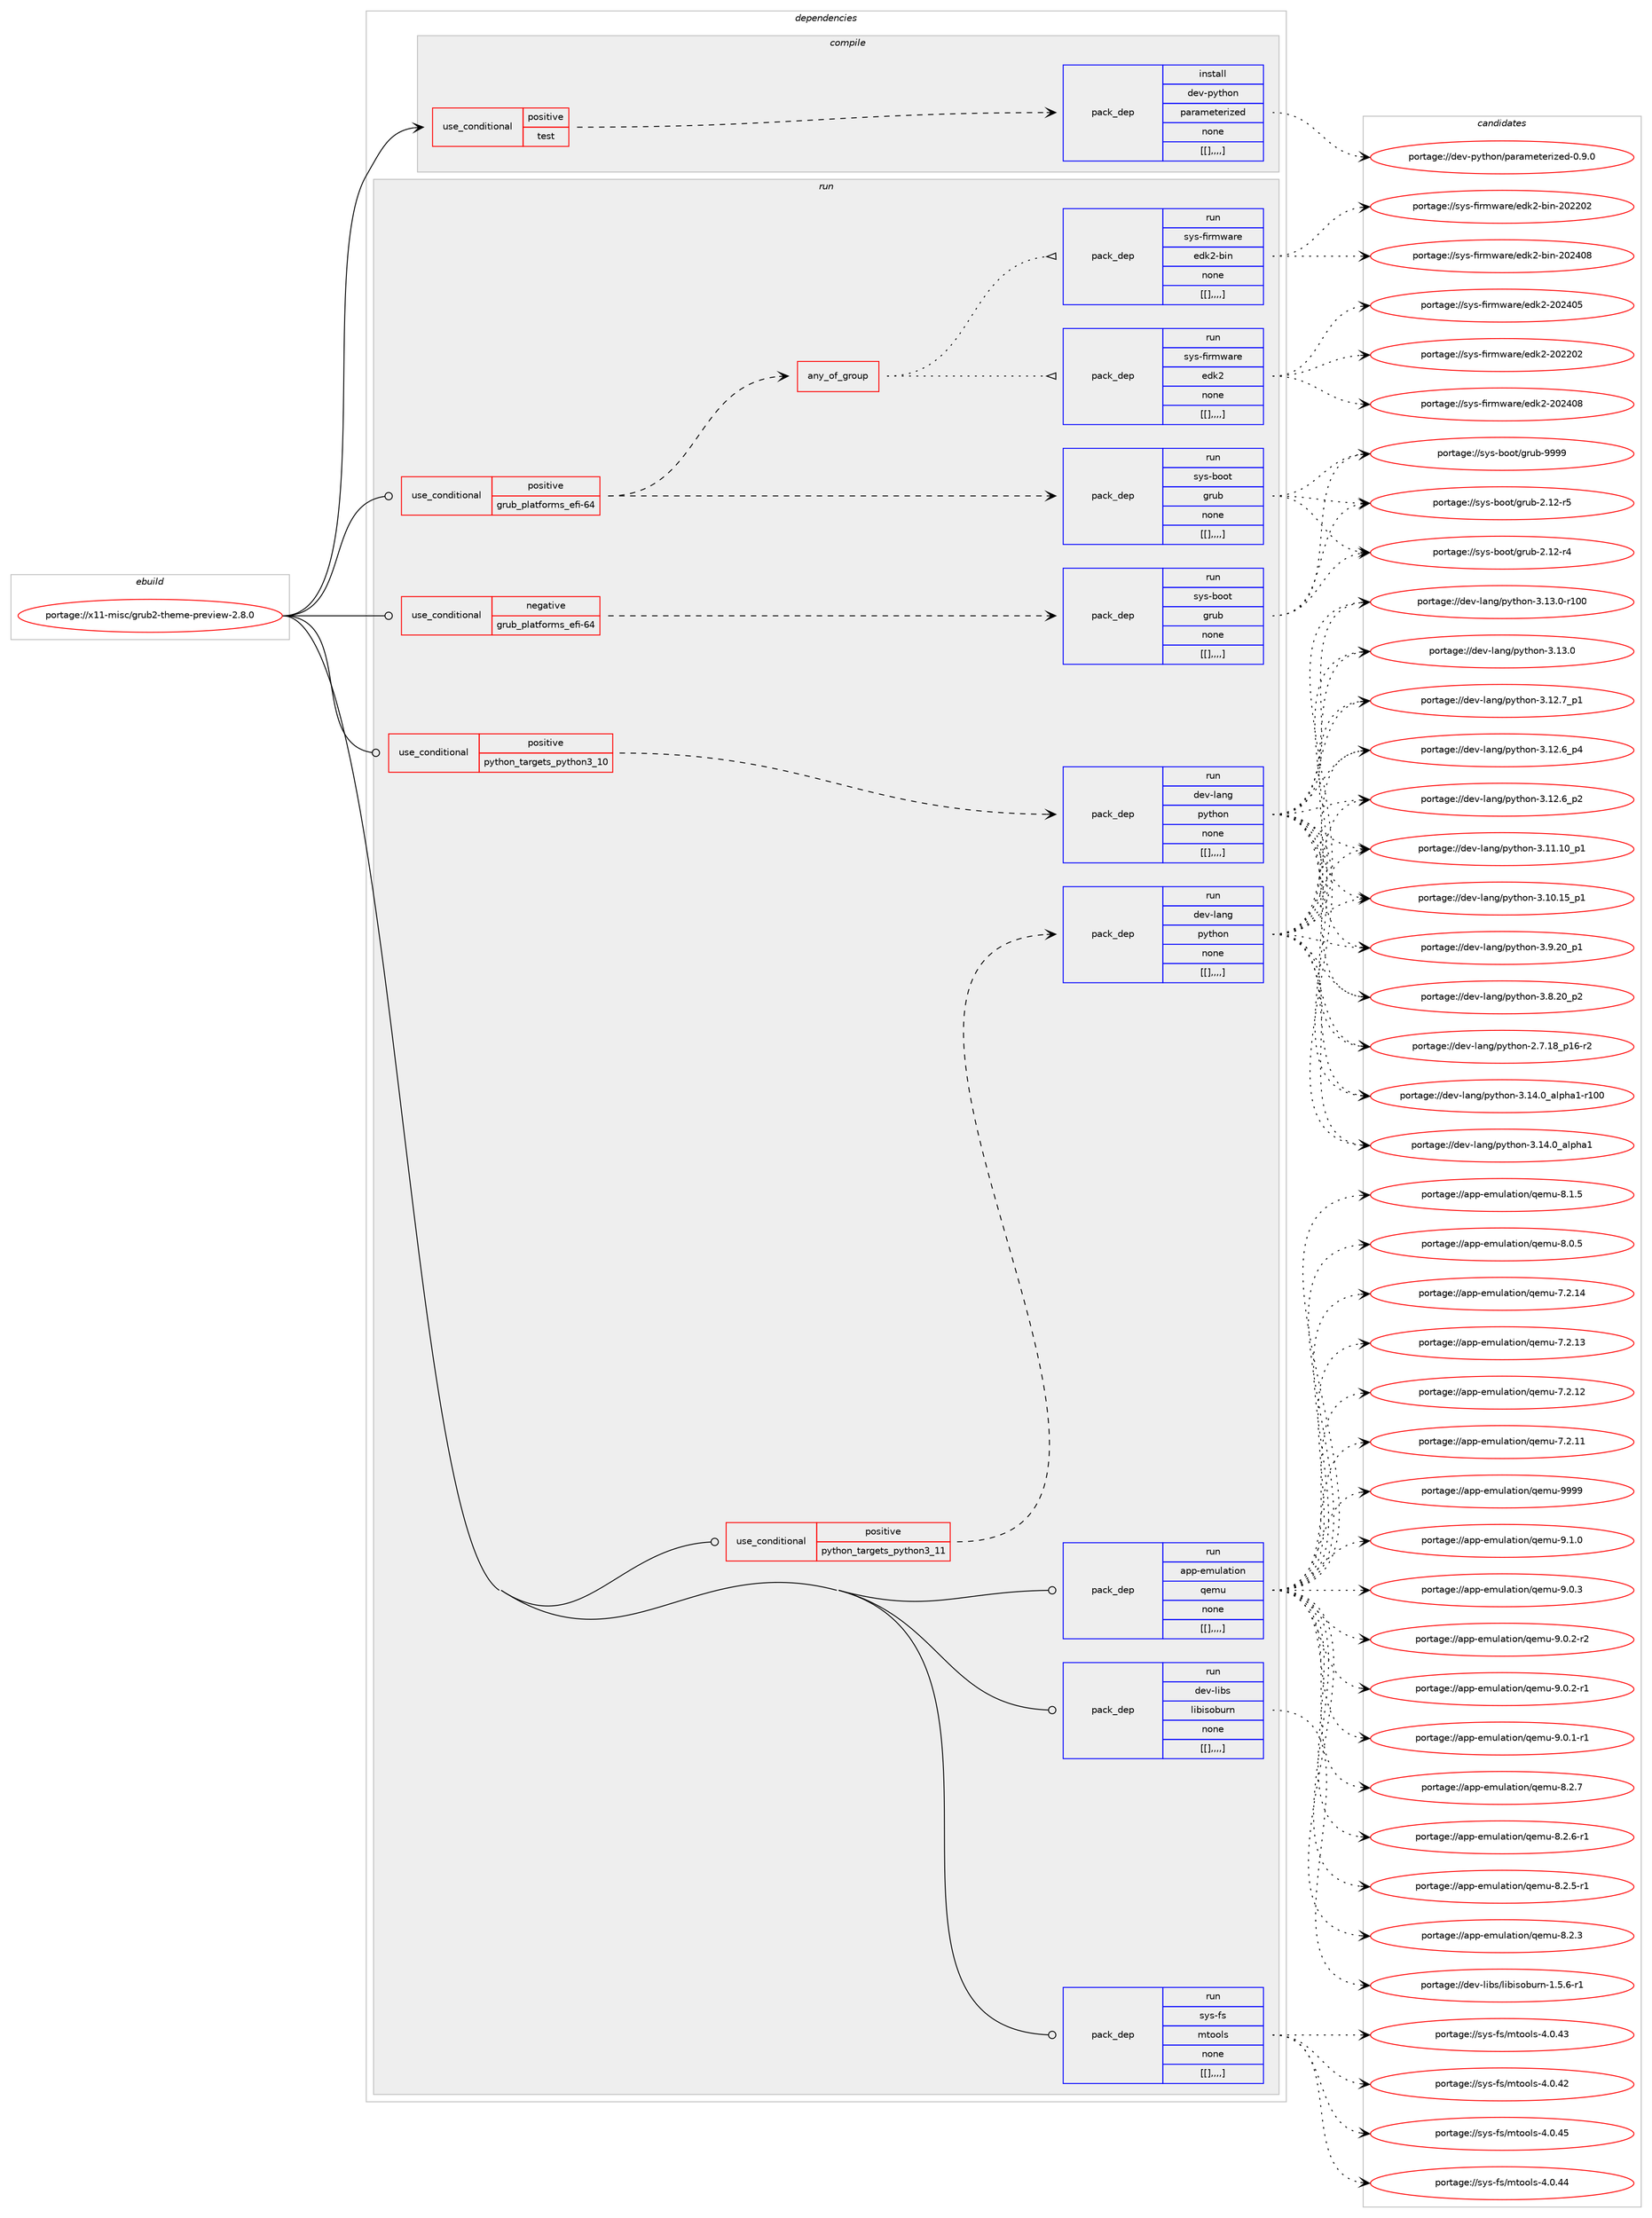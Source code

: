 digraph prolog {

# *************
# Graph options
# *************

newrank=true;
concentrate=true;
compound=true;
graph [rankdir=LR,fontname=Helvetica,fontsize=10,ranksep=1.5];#, ranksep=2.5, nodesep=0.2];
edge  [arrowhead=vee];
node  [fontname=Helvetica,fontsize=10];

# **********
# The ebuild
# **********

subgraph cluster_leftcol {
color=gray;
label=<<i>ebuild</i>>;
id [label="portage://x11-misc/grub2-theme-preview-2.8.0", color=red, width=4, href="../x11-misc/grub2-theme-preview-2.8.0.svg"];
}

# ****************
# The dependencies
# ****************

subgraph cluster_midcol {
color=gray;
label=<<i>dependencies</i>>;
subgraph cluster_compile {
fillcolor="#eeeeee";
style=filled;
label=<<i>compile</i>>;
subgraph cond129460 {
dependency484962 [label=<<TABLE BORDER="0" CELLBORDER="1" CELLSPACING="0" CELLPADDING="4"><TR><TD ROWSPAN="3" CELLPADDING="10">use_conditional</TD></TR><TR><TD>positive</TD></TR><TR><TD>test</TD></TR></TABLE>>, shape=none, color=red];
subgraph pack351855 {
dependency484966 [label=<<TABLE BORDER="0" CELLBORDER="1" CELLSPACING="0" CELLPADDING="4" WIDTH="220"><TR><TD ROWSPAN="6" CELLPADDING="30">pack_dep</TD></TR><TR><TD WIDTH="110">install</TD></TR><TR><TD>dev-python</TD></TR><TR><TD>parameterized</TD></TR><TR><TD>none</TD></TR><TR><TD>[[],,,,]</TD></TR></TABLE>>, shape=none, color=blue];
}
dependency484962:e -> dependency484966:w [weight=20,style="dashed",arrowhead="vee"];
}
id:e -> dependency484962:w [weight=20,style="solid",arrowhead="vee"];
}
subgraph cluster_compileandrun {
fillcolor="#eeeeee";
style=filled;
label=<<i>compile and run</i>>;
}
subgraph cluster_run {
fillcolor="#eeeeee";
style=filled;
label=<<i>run</i>>;
subgraph cond129462 {
dependency485010 [label=<<TABLE BORDER="0" CELLBORDER="1" CELLSPACING="0" CELLPADDING="4"><TR><TD ROWSPAN="3" CELLPADDING="10">use_conditional</TD></TR><TR><TD>negative</TD></TR><TR><TD>grub_platforms_efi-64</TD></TR></TABLE>>, shape=none, color=red];
subgraph pack351893 {
dependency485016 [label=<<TABLE BORDER="0" CELLBORDER="1" CELLSPACING="0" CELLPADDING="4" WIDTH="220"><TR><TD ROWSPAN="6" CELLPADDING="30">pack_dep</TD></TR><TR><TD WIDTH="110">run</TD></TR><TR><TD>sys-boot</TD></TR><TR><TD>grub</TD></TR><TR><TD>none</TD></TR><TR><TD>[[],,,,]</TD></TR></TABLE>>, shape=none, color=blue];
}
dependency485010:e -> dependency485016:w [weight=20,style="dashed",arrowhead="vee"];
}
id:e -> dependency485010:w [weight=20,style="solid",arrowhead="odot"];
subgraph cond129470 {
dependency485025 [label=<<TABLE BORDER="0" CELLBORDER="1" CELLSPACING="0" CELLPADDING="4"><TR><TD ROWSPAN="3" CELLPADDING="10">use_conditional</TD></TR><TR><TD>positive</TD></TR><TR><TD>grub_platforms_efi-64</TD></TR></TABLE>>, shape=none, color=red];
subgraph pack351928 {
dependency485053 [label=<<TABLE BORDER="0" CELLBORDER="1" CELLSPACING="0" CELLPADDING="4" WIDTH="220"><TR><TD ROWSPAN="6" CELLPADDING="30">pack_dep</TD></TR><TR><TD WIDTH="110">run</TD></TR><TR><TD>sys-boot</TD></TR><TR><TD>grub</TD></TR><TR><TD>none</TD></TR><TR><TD>[[],,,,]</TD></TR></TABLE>>, shape=none, color=blue];
}
dependency485025:e -> dependency485053:w [weight=20,style="dashed",arrowhead="vee"];
subgraph any3425 {
dependency485110 [label=<<TABLE BORDER="0" CELLBORDER="1" CELLSPACING="0" CELLPADDING="4"><TR><TD CELLPADDING="10">any_of_group</TD></TR></TABLE>>, shape=none, color=red];subgraph pack352017 {
dependency485157 [label=<<TABLE BORDER="0" CELLBORDER="1" CELLSPACING="0" CELLPADDING="4" WIDTH="220"><TR><TD ROWSPAN="6" CELLPADDING="30">pack_dep</TD></TR><TR><TD WIDTH="110">run</TD></TR><TR><TD>sys-firmware</TD></TR><TR><TD>edk2</TD></TR><TR><TD>none</TD></TR><TR><TD>[[],,,,]</TD></TR></TABLE>>, shape=none, color=blue];
}
dependency485110:e -> dependency485157:w [weight=20,style="dotted",arrowhead="oinv"];
subgraph pack352019 {
dependency485228 [label=<<TABLE BORDER="0" CELLBORDER="1" CELLSPACING="0" CELLPADDING="4" WIDTH="220"><TR><TD ROWSPAN="6" CELLPADDING="30">pack_dep</TD></TR><TR><TD WIDTH="110">run</TD></TR><TR><TD>sys-firmware</TD></TR><TR><TD>edk2-bin</TD></TR><TR><TD>none</TD></TR><TR><TD>[[],,,,]</TD></TR></TABLE>>, shape=none, color=blue];
}
dependency485110:e -> dependency485228:w [weight=20,style="dotted",arrowhead="oinv"];
}
dependency485025:e -> dependency485110:w [weight=20,style="dashed",arrowhead="vee"];
}
id:e -> dependency485025:w [weight=20,style="solid",arrowhead="odot"];
subgraph cond129502 {
dependency485252 [label=<<TABLE BORDER="0" CELLBORDER="1" CELLSPACING="0" CELLPADDING="4"><TR><TD ROWSPAN="3" CELLPADDING="10">use_conditional</TD></TR><TR><TD>positive</TD></TR><TR><TD>python_targets_python3_10</TD></TR></TABLE>>, shape=none, color=red];
subgraph pack352102 {
dependency485256 [label=<<TABLE BORDER="0" CELLBORDER="1" CELLSPACING="0" CELLPADDING="4" WIDTH="220"><TR><TD ROWSPAN="6" CELLPADDING="30">pack_dep</TD></TR><TR><TD WIDTH="110">run</TD></TR><TR><TD>dev-lang</TD></TR><TR><TD>python</TD></TR><TR><TD>none</TD></TR><TR><TD>[[],,,,]</TD></TR></TABLE>>, shape=none, color=blue];
}
dependency485252:e -> dependency485256:w [weight=20,style="dashed",arrowhead="vee"];
}
id:e -> dependency485252:w [weight=20,style="solid",arrowhead="odot"];
subgraph cond129505 {
dependency485272 [label=<<TABLE BORDER="0" CELLBORDER="1" CELLSPACING="0" CELLPADDING="4"><TR><TD ROWSPAN="3" CELLPADDING="10">use_conditional</TD></TR><TR><TD>positive</TD></TR><TR><TD>python_targets_python3_11</TD></TR></TABLE>>, shape=none, color=red];
subgraph pack352177 {
dependency485361 [label=<<TABLE BORDER="0" CELLBORDER="1" CELLSPACING="0" CELLPADDING="4" WIDTH="220"><TR><TD ROWSPAN="6" CELLPADDING="30">pack_dep</TD></TR><TR><TD WIDTH="110">run</TD></TR><TR><TD>dev-lang</TD></TR><TR><TD>python</TD></TR><TR><TD>none</TD></TR><TR><TD>[[],,,,]</TD></TR></TABLE>>, shape=none, color=blue];
}
dependency485272:e -> dependency485361:w [weight=20,style="dashed",arrowhead="vee"];
}
id:e -> dependency485272:w [weight=20,style="solid",arrowhead="odot"];
subgraph pack352216 {
dependency485418 [label=<<TABLE BORDER="0" CELLBORDER="1" CELLSPACING="0" CELLPADDING="4" WIDTH="220"><TR><TD ROWSPAN="6" CELLPADDING="30">pack_dep</TD></TR><TR><TD WIDTH="110">run</TD></TR><TR><TD>app-emulation</TD></TR><TR><TD>qemu</TD></TR><TR><TD>none</TD></TR><TR><TD>[[],,,,]</TD></TR></TABLE>>, shape=none, color=blue];
}
id:e -> dependency485418:w [weight=20,style="solid",arrowhead="odot"];
subgraph pack352235 {
dependency485421 [label=<<TABLE BORDER="0" CELLBORDER="1" CELLSPACING="0" CELLPADDING="4" WIDTH="220"><TR><TD ROWSPAN="6" CELLPADDING="30">pack_dep</TD></TR><TR><TD WIDTH="110">run</TD></TR><TR><TD>dev-libs</TD></TR><TR><TD>libisoburn</TD></TR><TR><TD>none</TD></TR><TR><TD>[[],,,,]</TD></TR></TABLE>>, shape=none, color=blue];
}
id:e -> dependency485421:w [weight=20,style="solid",arrowhead="odot"];
subgraph pack352263 {
dependency485481 [label=<<TABLE BORDER="0" CELLBORDER="1" CELLSPACING="0" CELLPADDING="4" WIDTH="220"><TR><TD ROWSPAN="6" CELLPADDING="30">pack_dep</TD></TR><TR><TD WIDTH="110">run</TD></TR><TR><TD>sys-fs</TD></TR><TR><TD>mtools</TD></TR><TR><TD>none</TD></TR><TR><TD>[[],,,,]</TD></TR></TABLE>>, shape=none, color=blue];
}
id:e -> dependency485481:w [weight=20,style="solid",arrowhead="odot"];
}
}

# **************
# The candidates
# **************

subgraph cluster_choices {
rank=same;
color=gray;
label=<<i>candidates</i>>;

subgraph choice351706 {
color=black;
nodesep=1;
choice10010111845112121116104111110471129711497109101116101114105122101100454846574648 [label="portage://dev-python/parameterized-0.9.0", color=red, width=4,href="../dev-python/parameterized-0.9.0.svg"];
dependency484966:e -> choice10010111845112121116104111110471129711497109101116101114105122101100454846574648:w [style=dotted,weight="100"];
}
subgraph choice351741 {
color=black;
nodesep=1;
choice115121115459811111111647103114117984557575757 [label="portage://sys-boot/grub-9999", color=red, width=4,href="../sys-boot/grub-9999.svg"];
choice1151211154598111111116471031141179845504649504511453 [label="portage://sys-boot/grub-2.12-r5", color=red, width=4,href="../sys-boot/grub-2.12-r5.svg"];
choice1151211154598111111116471031141179845504649504511452 [label="portage://sys-boot/grub-2.12-r4", color=red, width=4,href="../sys-boot/grub-2.12-r4.svg"];
dependency485016:e -> choice115121115459811111111647103114117984557575757:w [style=dotted,weight="100"];
dependency485016:e -> choice1151211154598111111116471031141179845504649504511453:w [style=dotted,weight="100"];
dependency485016:e -> choice1151211154598111111116471031141179845504649504511452:w [style=dotted,weight="100"];
}
subgraph choice351778 {
color=black;
nodesep=1;
choice115121115459811111111647103114117984557575757 [label="portage://sys-boot/grub-9999", color=red, width=4,href="../sys-boot/grub-9999.svg"];
choice1151211154598111111116471031141179845504649504511453 [label="portage://sys-boot/grub-2.12-r5", color=red, width=4,href="../sys-boot/grub-2.12-r5.svg"];
choice1151211154598111111116471031141179845504649504511452 [label="portage://sys-boot/grub-2.12-r4", color=red, width=4,href="../sys-boot/grub-2.12-r4.svg"];
dependency485053:e -> choice115121115459811111111647103114117984557575757:w [style=dotted,weight="100"];
dependency485053:e -> choice1151211154598111111116471031141179845504649504511453:w [style=dotted,weight="100"];
dependency485053:e -> choice1151211154598111111116471031141179845504649504511452:w [style=dotted,weight="100"];
}
subgraph choice351790 {
color=black;
nodesep=1;
choice1151211154510210511410911997114101471011001075045504850524856 [label="portage://sys-firmware/edk2-202408", color=red, width=4,href="../sys-firmware/edk2-202408.svg"];
choice1151211154510210511410911997114101471011001075045504850524853 [label="portage://sys-firmware/edk2-202405", color=red, width=4,href="../sys-firmware/edk2-202405.svg"];
choice1151211154510210511410911997114101471011001075045504850504850 [label="portage://sys-firmware/edk2-202202", color=red, width=4,href="../sys-firmware/edk2-202202.svg"];
dependency485157:e -> choice1151211154510210511410911997114101471011001075045504850524856:w [style=dotted,weight="100"];
dependency485157:e -> choice1151211154510210511410911997114101471011001075045504850524853:w [style=dotted,weight="100"];
dependency485157:e -> choice1151211154510210511410911997114101471011001075045504850504850:w [style=dotted,weight="100"];
}
subgraph choice351794 {
color=black;
nodesep=1;
choice11512111545102105114109119971141014710110010750459810511045504850524856 [label="portage://sys-firmware/edk2-bin-202408", color=red, width=4,href="../sys-firmware/edk2-bin-202408.svg"];
choice11512111545102105114109119971141014710110010750459810511045504850504850 [label="portage://sys-firmware/edk2-bin-202202", color=red, width=4,href="../sys-firmware/edk2-bin-202202.svg"];
dependency485228:e -> choice11512111545102105114109119971141014710110010750459810511045504850524856:w [style=dotted,weight="100"];
dependency485228:e -> choice11512111545102105114109119971141014710110010750459810511045504850504850:w [style=dotted,weight="100"];
}
subgraph choice351796 {
color=black;
nodesep=1;
choice100101118451089711010347112121116104111110455146495246489597108112104974945114494848 [label="portage://dev-lang/python-3.14.0_alpha1-r100", color=red, width=4,href="../dev-lang/python-3.14.0_alpha1-r100.svg"];
choice1001011184510897110103471121211161041111104551464952464895971081121049749 [label="portage://dev-lang/python-3.14.0_alpha1", color=red, width=4,href="../dev-lang/python-3.14.0_alpha1.svg"];
choice1001011184510897110103471121211161041111104551464951464845114494848 [label="portage://dev-lang/python-3.13.0-r100", color=red, width=4,href="../dev-lang/python-3.13.0-r100.svg"];
choice10010111845108971101034711212111610411111045514649514648 [label="portage://dev-lang/python-3.13.0", color=red, width=4,href="../dev-lang/python-3.13.0.svg"];
choice100101118451089711010347112121116104111110455146495046559511249 [label="portage://dev-lang/python-3.12.7_p1", color=red, width=4,href="../dev-lang/python-3.12.7_p1.svg"];
choice100101118451089711010347112121116104111110455146495046549511252 [label="portage://dev-lang/python-3.12.6_p4", color=red, width=4,href="../dev-lang/python-3.12.6_p4.svg"];
choice100101118451089711010347112121116104111110455146495046549511250 [label="portage://dev-lang/python-3.12.6_p2", color=red, width=4,href="../dev-lang/python-3.12.6_p2.svg"];
choice10010111845108971101034711212111610411111045514649494649489511249 [label="portage://dev-lang/python-3.11.10_p1", color=red, width=4,href="../dev-lang/python-3.11.10_p1.svg"];
choice10010111845108971101034711212111610411111045514649484649539511249 [label="portage://dev-lang/python-3.10.15_p1", color=red, width=4,href="../dev-lang/python-3.10.15_p1.svg"];
choice100101118451089711010347112121116104111110455146574650489511249 [label="portage://dev-lang/python-3.9.20_p1", color=red, width=4,href="../dev-lang/python-3.9.20_p1.svg"];
choice100101118451089711010347112121116104111110455146564650489511250 [label="portage://dev-lang/python-3.8.20_p2", color=red, width=4,href="../dev-lang/python-3.8.20_p2.svg"];
choice100101118451089711010347112121116104111110455046554649569511249544511450 [label="portage://dev-lang/python-2.7.18_p16-r2", color=red, width=4,href="../dev-lang/python-2.7.18_p16-r2.svg"];
dependency485256:e -> choice100101118451089711010347112121116104111110455146495246489597108112104974945114494848:w [style=dotted,weight="100"];
dependency485256:e -> choice1001011184510897110103471121211161041111104551464952464895971081121049749:w [style=dotted,weight="100"];
dependency485256:e -> choice1001011184510897110103471121211161041111104551464951464845114494848:w [style=dotted,weight="100"];
dependency485256:e -> choice10010111845108971101034711212111610411111045514649514648:w [style=dotted,weight="100"];
dependency485256:e -> choice100101118451089711010347112121116104111110455146495046559511249:w [style=dotted,weight="100"];
dependency485256:e -> choice100101118451089711010347112121116104111110455146495046549511252:w [style=dotted,weight="100"];
dependency485256:e -> choice100101118451089711010347112121116104111110455146495046549511250:w [style=dotted,weight="100"];
dependency485256:e -> choice10010111845108971101034711212111610411111045514649494649489511249:w [style=dotted,weight="100"];
dependency485256:e -> choice10010111845108971101034711212111610411111045514649484649539511249:w [style=dotted,weight="100"];
dependency485256:e -> choice100101118451089711010347112121116104111110455146574650489511249:w [style=dotted,weight="100"];
dependency485256:e -> choice100101118451089711010347112121116104111110455146564650489511250:w [style=dotted,weight="100"];
dependency485256:e -> choice100101118451089711010347112121116104111110455046554649569511249544511450:w [style=dotted,weight="100"];
}
subgraph choice351811 {
color=black;
nodesep=1;
choice100101118451089711010347112121116104111110455146495246489597108112104974945114494848 [label="portage://dev-lang/python-3.14.0_alpha1-r100", color=red, width=4,href="../dev-lang/python-3.14.0_alpha1-r100.svg"];
choice1001011184510897110103471121211161041111104551464952464895971081121049749 [label="portage://dev-lang/python-3.14.0_alpha1", color=red, width=4,href="../dev-lang/python-3.14.0_alpha1.svg"];
choice1001011184510897110103471121211161041111104551464951464845114494848 [label="portage://dev-lang/python-3.13.0-r100", color=red, width=4,href="../dev-lang/python-3.13.0-r100.svg"];
choice10010111845108971101034711212111610411111045514649514648 [label="portage://dev-lang/python-3.13.0", color=red, width=4,href="../dev-lang/python-3.13.0.svg"];
choice100101118451089711010347112121116104111110455146495046559511249 [label="portage://dev-lang/python-3.12.7_p1", color=red, width=4,href="../dev-lang/python-3.12.7_p1.svg"];
choice100101118451089711010347112121116104111110455146495046549511252 [label="portage://dev-lang/python-3.12.6_p4", color=red, width=4,href="../dev-lang/python-3.12.6_p4.svg"];
choice100101118451089711010347112121116104111110455146495046549511250 [label="portage://dev-lang/python-3.12.6_p2", color=red, width=4,href="../dev-lang/python-3.12.6_p2.svg"];
choice10010111845108971101034711212111610411111045514649494649489511249 [label="portage://dev-lang/python-3.11.10_p1", color=red, width=4,href="../dev-lang/python-3.11.10_p1.svg"];
choice10010111845108971101034711212111610411111045514649484649539511249 [label="portage://dev-lang/python-3.10.15_p1", color=red, width=4,href="../dev-lang/python-3.10.15_p1.svg"];
choice100101118451089711010347112121116104111110455146574650489511249 [label="portage://dev-lang/python-3.9.20_p1", color=red, width=4,href="../dev-lang/python-3.9.20_p1.svg"];
choice100101118451089711010347112121116104111110455146564650489511250 [label="portage://dev-lang/python-3.8.20_p2", color=red, width=4,href="../dev-lang/python-3.8.20_p2.svg"];
choice100101118451089711010347112121116104111110455046554649569511249544511450 [label="portage://dev-lang/python-2.7.18_p16-r2", color=red, width=4,href="../dev-lang/python-2.7.18_p16-r2.svg"];
dependency485361:e -> choice100101118451089711010347112121116104111110455146495246489597108112104974945114494848:w [style=dotted,weight="100"];
dependency485361:e -> choice1001011184510897110103471121211161041111104551464952464895971081121049749:w [style=dotted,weight="100"];
dependency485361:e -> choice1001011184510897110103471121211161041111104551464951464845114494848:w [style=dotted,weight="100"];
dependency485361:e -> choice10010111845108971101034711212111610411111045514649514648:w [style=dotted,weight="100"];
dependency485361:e -> choice100101118451089711010347112121116104111110455146495046559511249:w [style=dotted,weight="100"];
dependency485361:e -> choice100101118451089711010347112121116104111110455146495046549511252:w [style=dotted,weight="100"];
dependency485361:e -> choice100101118451089711010347112121116104111110455146495046549511250:w [style=dotted,weight="100"];
dependency485361:e -> choice10010111845108971101034711212111610411111045514649494649489511249:w [style=dotted,weight="100"];
dependency485361:e -> choice10010111845108971101034711212111610411111045514649484649539511249:w [style=dotted,weight="100"];
dependency485361:e -> choice100101118451089711010347112121116104111110455146574650489511249:w [style=dotted,weight="100"];
dependency485361:e -> choice100101118451089711010347112121116104111110455146564650489511250:w [style=dotted,weight="100"];
dependency485361:e -> choice100101118451089711010347112121116104111110455046554649569511249544511450:w [style=dotted,weight="100"];
}
subgraph choice351827 {
color=black;
nodesep=1;
choice971121124510110911710897116105111110471131011091174557575757 [label="portage://app-emulation/qemu-9999", color=red, width=4,href="../app-emulation/qemu-9999.svg"];
choice97112112451011091171089711610511111047113101109117455746494648 [label="portage://app-emulation/qemu-9.1.0", color=red, width=4,href="../app-emulation/qemu-9.1.0.svg"];
choice97112112451011091171089711610511111047113101109117455746484651 [label="portage://app-emulation/qemu-9.0.3", color=red, width=4,href="../app-emulation/qemu-9.0.3.svg"];
choice971121124510110911710897116105111110471131011091174557464846504511450 [label="portage://app-emulation/qemu-9.0.2-r2", color=red, width=4,href="../app-emulation/qemu-9.0.2-r2.svg"];
choice971121124510110911710897116105111110471131011091174557464846504511449 [label="portage://app-emulation/qemu-9.0.2-r1", color=red, width=4,href="../app-emulation/qemu-9.0.2-r1.svg"];
choice971121124510110911710897116105111110471131011091174557464846494511449 [label="portage://app-emulation/qemu-9.0.1-r1", color=red, width=4,href="../app-emulation/qemu-9.0.1-r1.svg"];
choice97112112451011091171089711610511111047113101109117455646504655 [label="portage://app-emulation/qemu-8.2.7", color=red, width=4,href="../app-emulation/qemu-8.2.7.svg"];
choice971121124510110911710897116105111110471131011091174556465046544511449 [label="portage://app-emulation/qemu-8.2.6-r1", color=red, width=4,href="../app-emulation/qemu-8.2.6-r1.svg"];
choice971121124510110911710897116105111110471131011091174556465046534511449 [label="portage://app-emulation/qemu-8.2.5-r1", color=red, width=4,href="../app-emulation/qemu-8.2.5-r1.svg"];
choice97112112451011091171089711610511111047113101109117455646504651 [label="portage://app-emulation/qemu-8.2.3", color=red, width=4,href="../app-emulation/qemu-8.2.3.svg"];
choice97112112451011091171089711610511111047113101109117455646494653 [label="portage://app-emulation/qemu-8.1.5", color=red, width=4,href="../app-emulation/qemu-8.1.5.svg"];
choice97112112451011091171089711610511111047113101109117455646484653 [label="portage://app-emulation/qemu-8.0.5", color=red, width=4,href="../app-emulation/qemu-8.0.5.svg"];
choice9711211245101109117108971161051111104711310110911745554650464952 [label="portage://app-emulation/qemu-7.2.14", color=red, width=4,href="../app-emulation/qemu-7.2.14.svg"];
choice9711211245101109117108971161051111104711310110911745554650464951 [label="portage://app-emulation/qemu-7.2.13", color=red, width=4,href="../app-emulation/qemu-7.2.13.svg"];
choice9711211245101109117108971161051111104711310110911745554650464950 [label="portage://app-emulation/qemu-7.2.12", color=red, width=4,href="../app-emulation/qemu-7.2.12.svg"];
choice9711211245101109117108971161051111104711310110911745554650464949 [label="portage://app-emulation/qemu-7.2.11", color=red, width=4,href="../app-emulation/qemu-7.2.11.svg"];
dependency485418:e -> choice971121124510110911710897116105111110471131011091174557575757:w [style=dotted,weight="100"];
dependency485418:e -> choice97112112451011091171089711610511111047113101109117455746494648:w [style=dotted,weight="100"];
dependency485418:e -> choice97112112451011091171089711610511111047113101109117455746484651:w [style=dotted,weight="100"];
dependency485418:e -> choice971121124510110911710897116105111110471131011091174557464846504511450:w [style=dotted,weight="100"];
dependency485418:e -> choice971121124510110911710897116105111110471131011091174557464846504511449:w [style=dotted,weight="100"];
dependency485418:e -> choice971121124510110911710897116105111110471131011091174557464846494511449:w [style=dotted,weight="100"];
dependency485418:e -> choice97112112451011091171089711610511111047113101109117455646504655:w [style=dotted,weight="100"];
dependency485418:e -> choice971121124510110911710897116105111110471131011091174556465046544511449:w [style=dotted,weight="100"];
dependency485418:e -> choice971121124510110911710897116105111110471131011091174556465046534511449:w [style=dotted,weight="100"];
dependency485418:e -> choice97112112451011091171089711610511111047113101109117455646504651:w [style=dotted,weight="100"];
dependency485418:e -> choice97112112451011091171089711610511111047113101109117455646494653:w [style=dotted,weight="100"];
dependency485418:e -> choice97112112451011091171089711610511111047113101109117455646484653:w [style=dotted,weight="100"];
dependency485418:e -> choice9711211245101109117108971161051111104711310110911745554650464952:w [style=dotted,weight="100"];
dependency485418:e -> choice9711211245101109117108971161051111104711310110911745554650464951:w [style=dotted,weight="100"];
dependency485418:e -> choice9711211245101109117108971161051111104711310110911745554650464950:w [style=dotted,weight="100"];
dependency485418:e -> choice9711211245101109117108971161051111104711310110911745554650464949:w [style=dotted,weight="100"];
}
subgraph choice351854 {
color=black;
nodesep=1;
choice10010111845108105981154710810598105115111981171141104549465346544511449 [label="portage://dev-libs/libisoburn-1.5.6-r1", color=red, width=4,href="../dev-libs/libisoburn-1.5.6-r1.svg"];
dependency485421:e -> choice10010111845108105981154710810598105115111981171141104549465346544511449:w [style=dotted,weight="100"];
}
subgraph choice351899 {
color=black;
nodesep=1;
choice115121115451021154710911611111110811545524648465253 [label="portage://sys-fs/mtools-4.0.45", color=red, width=4,href="../sys-fs/mtools-4.0.45.svg"];
choice115121115451021154710911611111110811545524648465252 [label="portage://sys-fs/mtools-4.0.44", color=red, width=4,href="../sys-fs/mtools-4.0.44.svg"];
choice115121115451021154710911611111110811545524648465251 [label="portage://sys-fs/mtools-4.0.43", color=red, width=4,href="../sys-fs/mtools-4.0.43.svg"];
choice115121115451021154710911611111110811545524648465250 [label="portage://sys-fs/mtools-4.0.42", color=red, width=4,href="../sys-fs/mtools-4.0.42.svg"];
dependency485481:e -> choice115121115451021154710911611111110811545524648465253:w [style=dotted,weight="100"];
dependency485481:e -> choice115121115451021154710911611111110811545524648465252:w [style=dotted,weight="100"];
dependency485481:e -> choice115121115451021154710911611111110811545524648465251:w [style=dotted,weight="100"];
dependency485481:e -> choice115121115451021154710911611111110811545524648465250:w [style=dotted,weight="100"];
}
}

}
